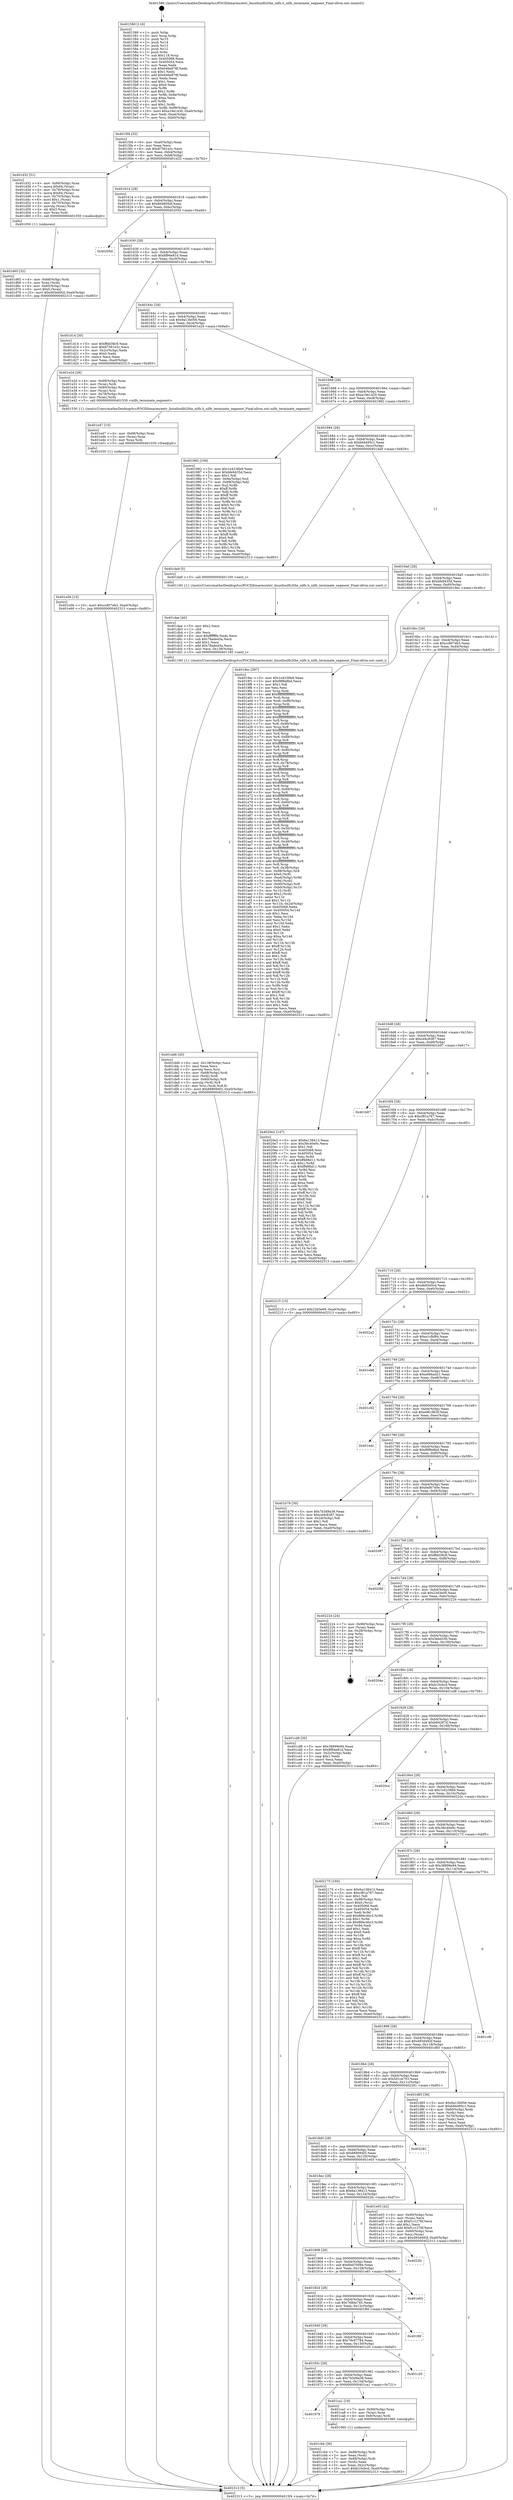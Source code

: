 digraph "0x401580" {
  label = "0x401580 (/mnt/c/Users/mathe/Desktop/tcc/POCII/binaries/extr_linuxfsnilfs2the_nilfs.h_nilfs_terminate_segment_Final-ollvm.out::main(0))"
  labelloc = "t"
  node[shape=record]

  Entry [label="",width=0.3,height=0.3,shape=circle,fillcolor=black,style=filled]
  "0x4015f4" [label="{
     0x4015f4 [32]\l
     | [instrs]\l
     &nbsp;&nbsp;0x4015f4 \<+6\>: mov -0xa0(%rbp),%eax\l
     &nbsp;&nbsp;0x4015fa \<+2\>: mov %eax,%ecx\l
     &nbsp;&nbsp;0x4015fc \<+6\>: sub $0x87561e2c,%ecx\l
     &nbsp;&nbsp;0x401602 \<+6\>: mov %eax,-0xb4(%rbp)\l
     &nbsp;&nbsp;0x401608 \<+6\>: mov %ecx,-0xb8(%rbp)\l
     &nbsp;&nbsp;0x40160e \<+6\>: je 0000000000401d32 \<main+0x7b2\>\l
  }"]
  "0x401d32" [label="{
     0x401d32 [51]\l
     | [instrs]\l
     &nbsp;&nbsp;0x401d32 \<+4\>: mov -0x80(%rbp),%rax\l
     &nbsp;&nbsp;0x401d36 \<+7\>: movq $0x64,(%rax)\l
     &nbsp;&nbsp;0x401d3d \<+4\>: mov -0x78(%rbp),%rax\l
     &nbsp;&nbsp;0x401d41 \<+7\>: movq $0x64,(%rax)\l
     &nbsp;&nbsp;0x401d48 \<+4\>: mov -0x70(%rbp),%rax\l
     &nbsp;&nbsp;0x401d4c \<+6\>: movl $0x1,(%rax)\l
     &nbsp;&nbsp;0x401d52 \<+4\>: mov -0x70(%rbp),%rax\l
     &nbsp;&nbsp;0x401d56 \<+3\>: movslq (%rax),%rax\l
     &nbsp;&nbsp;0x401d59 \<+4\>: shl $0x3,%rax\l
     &nbsp;&nbsp;0x401d5d \<+3\>: mov %rax,%rdi\l
     &nbsp;&nbsp;0x401d60 \<+5\>: call 0000000000401050 \<malloc@plt\>\l
     | [calls]\l
     &nbsp;&nbsp;0x401050 \{1\} (unknown)\l
  }"]
  "0x401614" [label="{
     0x401614 [28]\l
     | [instrs]\l
     &nbsp;&nbsp;0x401614 \<+5\>: jmp 0000000000401619 \<main+0x99\>\l
     &nbsp;&nbsp;0x401619 \<+6\>: mov -0xb4(%rbp),%eax\l
     &nbsp;&nbsp;0x40161f \<+5\>: sub $0x8d4805ef,%eax\l
     &nbsp;&nbsp;0x401624 \<+6\>: mov %eax,-0xbc(%rbp)\l
     &nbsp;&nbsp;0x40162a \<+6\>: je 000000000040205d \<main+0xadd\>\l
  }"]
  Exit [label="",width=0.3,height=0.3,shape=circle,fillcolor=black,style=filled,peripheries=2]
  "0x40205d" [label="{
     0x40205d\l
  }", style=dashed]
  "0x401630" [label="{
     0x401630 [28]\l
     | [instrs]\l
     &nbsp;&nbsp;0x401630 \<+5\>: jmp 0000000000401635 \<main+0xb5\>\l
     &nbsp;&nbsp;0x401635 \<+6\>: mov -0xb4(%rbp),%eax\l
     &nbsp;&nbsp;0x40163b \<+5\>: sub $0x8f94e81d,%eax\l
     &nbsp;&nbsp;0x401640 \<+6\>: mov %eax,-0xc0(%rbp)\l
     &nbsp;&nbsp;0x401646 \<+6\>: je 0000000000401d14 \<main+0x794\>\l
  }"]
  "0x401e56" [label="{
     0x401e56 [15]\l
     | [instrs]\l
     &nbsp;&nbsp;0x401e56 \<+10\>: movl $0xcc807eb3,-0xa0(%rbp)\l
     &nbsp;&nbsp;0x401e60 \<+5\>: jmp 0000000000402313 \<main+0xd93\>\l
  }"]
  "0x401d14" [label="{
     0x401d14 [30]\l
     | [instrs]\l
     &nbsp;&nbsp;0x401d14 \<+5\>: mov $0xffdd38c9,%eax\l
     &nbsp;&nbsp;0x401d19 \<+5\>: mov $0x87561e2c,%ecx\l
     &nbsp;&nbsp;0x401d1e \<+3\>: mov -0x2c(%rbp),%edx\l
     &nbsp;&nbsp;0x401d21 \<+3\>: cmp $0x0,%edx\l
     &nbsp;&nbsp;0x401d24 \<+3\>: cmove %ecx,%eax\l
     &nbsp;&nbsp;0x401d27 \<+6\>: mov %eax,-0xa0(%rbp)\l
     &nbsp;&nbsp;0x401d2d \<+5\>: jmp 0000000000402313 \<main+0xd93\>\l
  }"]
  "0x40164c" [label="{
     0x40164c [28]\l
     | [instrs]\l
     &nbsp;&nbsp;0x40164c \<+5\>: jmp 0000000000401651 \<main+0xd1\>\l
     &nbsp;&nbsp;0x401651 \<+6\>: mov -0xb4(%rbp),%eax\l
     &nbsp;&nbsp;0x401657 \<+5\>: sub $0x9a13b056,%eax\l
     &nbsp;&nbsp;0x40165c \<+6\>: mov %eax,-0xc4(%rbp)\l
     &nbsp;&nbsp;0x401662 \<+6\>: je 0000000000401e2d \<main+0x8ad\>\l
  }"]
  "0x401e47" [label="{
     0x401e47 [15]\l
     | [instrs]\l
     &nbsp;&nbsp;0x401e47 \<+4\>: mov -0x68(%rbp),%rax\l
     &nbsp;&nbsp;0x401e4b \<+3\>: mov (%rax),%rax\l
     &nbsp;&nbsp;0x401e4e \<+3\>: mov %rax,%rdi\l
     &nbsp;&nbsp;0x401e51 \<+5\>: call 0000000000401030 \<free@plt\>\l
     | [calls]\l
     &nbsp;&nbsp;0x401030 \{1\} (unknown)\l
  }"]
  "0x401e2d" [label="{
     0x401e2d [26]\l
     | [instrs]\l
     &nbsp;&nbsp;0x401e2d \<+4\>: mov -0x68(%rbp),%rax\l
     &nbsp;&nbsp;0x401e31 \<+3\>: mov (%rax),%rdi\l
     &nbsp;&nbsp;0x401e34 \<+4\>: mov -0x80(%rbp),%rax\l
     &nbsp;&nbsp;0x401e38 \<+3\>: mov (%rax),%rsi\l
     &nbsp;&nbsp;0x401e3b \<+4\>: mov -0x78(%rbp),%rax\l
     &nbsp;&nbsp;0x401e3f \<+3\>: mov (%rax),%rdx\l
     &nbsp;&nbsp;0x401e42 \<+5\>: call 0000000000401530 \<nilfs_terminate_segment\>\l
     | [calls]\l
     &nbsp;&nbsp;0x401530 \{1\} (/mnt/c/Users/mathe/Desktop/tcc/POCII/binaries/extr_linuxfsnilfs2the_nilfs.h_nilfs_terminate_segment_Final-ollvm.out::nilfs_terminate_segment)\l
  }"]
  "0x401668" [label="{
     0x401668 [28]\l
     | [instrs]\l
     &nbsp;&nbsp;0x401668 \<+5\>: jmp 000000000040166d \<main+0xed\>\l
     &nbsp;&nbsp;0x40166d \<+6\>: mov -0xb4(%rbp),%eax\l
     &nbsp;&nbsp;0x401673 \<+5\>: sub $0xa19e1430,%eax\l
     &nbsp;&nbsp;0x401678 \<+6\>: mov %eax,-0xc8(%rbp)\l
     &nbsp;&nbsp;0x40167e \<+6\>: je 0000000000401982 \<main+0x402\>\l
  }"]
  "0x401dd6" [label="{
     0x401dd6 [45]\l
     | [instrs]\l
     &nbsp;&nbsp;0x401dd6 \<+6\>: mov -0x138(%rbp),%ecx\l
     &nbsp;&nbsp;0x401ddc \<+3\>: imul %eax,%ecx\l
     &nbsp;&nbsp;0x401ddf \<+3\>: movslq %ecx,%rsi\l
     &nbsp;&nbsp;0x401de2 \<+4\>: mov -0x68(%rbp),%rdi\l
     &nbsp;&nbsp;0x401de6 \<+3\>: mov (%rdi),%rdi\l
     &nbsp;&nbsp;0x401de9 \<+4\>: mov -0x60(%rbp),%r8\l
     &nbsp;&nbsp;0x401ded \<+3\>: movslq (%r8),%r8\l
     &nbsp;&nbsp;0x401df0 \<+4\>: mov %rsi,(%rdi,%r8,8)\l
     &nbsp;&nbsp;0x401df4 \<+10\>: movl $0x668094f3,-0xa0(%rbp)\l
     &nbsp;&nbsp;0x401dfe \<+5\>: jmp 0000000000402313 \<main+0xd93\>\l
  }"]
  "0x401982" [label="{
     0x401982 [106]\l
     | [instrs]\l
     &nbsp;&nbsp;0x401982 \<+5\>: mov $0x1e4236b9,%eax\l
     &nbsp;&nbsp;0x401987 \<+5\>: mov $0xbfe9435d,%ecx\l
     &nbsp;&nbsp;0x40198c \<+2\>: mov $0x1,%dl\l
     &nbsp;&nbsp;0x40198e \<+7\>: mov -0x9a(%rbp),%sil\l
     &nbsp;&nbsp;0x401995 \<+7\>: mov -0x99(%rbp),%dil\l
     &nbsp;&nbsp;0x40199c \<+3\>: mov %sil,%r8b\l
     &nbsp;&nbsp;0x40199f \<+4\>: xor $0xff,%r8b\l
     &nbsp;&nbsp;0x4019a3 \<+3\>: mov %dil,%r9b\l
     &nbsp;&nbsp;0x4019a6 \<+4\>: xor $0xff,%r9b\l
     &nbsp;&nbsp;0x4019aa \<+3\>: xor $0x0,%dl\l
     &nbsp;&nbsp;0x4019ad \<+3\>: mov %r8b,%r10b\l
     &nbsp;&nbsp;0x4019b0 \<+4\>: and $0x0,%r10b\l
     &nbsp;&nbsp;0x4019b4 \<+3\>: and %dl,%sil\l
     &nbsp;&nbsp;0x4019b7 \<+3\>: mov %r9b,%r11b\l
     &nbsp;&nbsp;0x4019ba \<+4\>: and $0x0,%r11b\l
     &nbsp;&nbsp;0x4019be \<+3\>: and %dl,%dil\l
     &nbsp;&nbsp;0x4019c1 \<+3\>: or %sil,%r10b\l
     &nbsp;&nbsp;0x4019c4 \<+3\>: or %dil,%r11b\l
     &nbsp;&nbsp;0x4019c7 \<+3\>: xor %r11b,%r10b\l
     &nbsp;&nbsp;0x4019ca \<+3\>: or %r9b,%r8b\l
     &nbsp;&nbsp;0x4019cd \<+4\>: xor $0xff,%r8b\l
     &nbsp;&nbsp;0x4019d1 \<+3\>: or $0x0,%dl\l
     &nbsp;&nbsp;0x4019d4 \<+3\>: and %dl,%r8b\l
     &nbsp;&nbsp;0x4019d7 \<+3\>: or %r8b,%r10b\l
     &nbsp;&nbsp;0x4019da \<+4\>: test $0x1,%r10b\l
     &nbsp;&nbsp;0x4019de \<+3\>: cmovne %ecx,%eax\l
     &nbsp;&nbsp;0x4019e1 \<+6\>: mov %eax,-0xa0(%rbp)\l
     &nbsp;&nbsp;0x4019e7 \<+5\>: jmp 0000000000402313 \<main+0xd93\>\l
  }"]
  "0x401684" [label="{
     0x401684 [28]\l
     | [instrs]\l
     &nbsp;&nbsp;0x401684 \<+5\>: jmp 0000000000401689 \<main+0x109\>\l
     &nbsp;&nbsp;0x401689 \<+6\>: mov -0xb4(%rbp),%eax\l
     &nbsp;&nbsp;0x40168f \<+5\>: sub $0xb94495c1,%eax\l
     &nbsp;&nbsp;0x401694 \<+6\>: mov %eax,-0xcc(%rbp)\l
     &nbsp;&nbsp;0x40169a \<+6\>: je 0000000000401da9 \<main+0x829\>\l
  }"]
  "0x402313" [label="{
     0x402313 [5]\l
     | [instrs]\l
     &nbsp;&nbsp;0x402313 \<+5\>: jmp 00000000004015f4 \<main+0x74\>\l
  }"]
  "0x401580" [label="{
     0x401580 [116]\l
     | [instrs]\l
     &nbsp;&nbsp;0x401580 \<+1\>: push %rbp\l
     &nbsp;&nbsp;0x401581 \<+3\>: mov %rsp,%rbp\l
     &nbsp;&nbsp;0x401584 \<+2\>: push %r15\l
     &nbsp;&nbsp;0x401586 \<+2\>: push %r14\l
     &nbsp;&nbsp;0x401588 \<+2\>: push %r13\l
     &nbsp;&nbsp;0x40158a \<+2\>: push %r12\l
     &nbsp;&nbsp;0x40158c \<+1\>: push %rbx\l
     &nbsp;&nbsp;0x40158d \<+7\>: sub $0x118,%rsp\l
     &nbsp;&nbsp;0x401594 \<+7\>: mov 0x405068,%eax\l
     &nbsp;&nbsp;0x40159b \<+7\>: mov 0x405054,%ecx\l
     &nbsp;&nbsp;0x4015a2 \<+2\>: mov %eax,%edx\l
     &nbsp;&nbsp;0x4015a4 \<+6\>: sub $0x646e878f,%edx\l
     &nbsp;&nbsp;0x4015aa \<+3\>: sub $0x1,%edx\l
     &nbsp;&nbsp;0x4015ad \<+6\>: add $0x646e878f,%edx\l
     &nbsp;&nbsp;0x4015b3 \<+3\>: imul %edx,%eax\l
     &nbsp;&nbsp;0x4015b6 \<+3\>: and $0x1,%eax\l
     &nbsp;&nbsp;0x4015b9 \<+3\>: cmp $0x0,%eax\l
     &nbsp;&nbsp;0x4015bc \<+4\>: sete %r8b\l
     &nbsp;&nbsp;0x4015c0 \<+4\>: and $0x1,%r8b\l
     &nbsp;&nbsp;0x4015c4 \<+7\>: mov %r8b,-0x9a(%rbp)\l
     &nbsp;&nbsp;0x4015cb \<+3\>: cmp $0xa,%ecx\l
     &nbsp;&nbsp;0x4015ce \<+4\>: setl %r8b\l
     &nbsp;&nbsp;0x4015d2 \<+4\>: and $0x1,%r8b\l
     &nbsp;&nbsp;0x4015d6 \<+7\>: mov %r8b,-0x99(%rbp)\l
     &nbsp;&nbsp;0x4015dd \<+10\>: movl $0xa19e1430,-0xa0(%rbp)\l
     &nbsp;&nbsp;0x4015e7 \<+6\>: mov %edi,-0xa4(%rbp)\l
     &nbsp;&nbsp;0x4015ed \<+7\>: mov %rsi,-0xb0(%rbp)\l
  }"]
  "0x401dae" [label="{
     0x401dae [40]\l
     | [instrs]\l
     &nbsp;&nbsp;0x401dae \<+5\>: mov $0x2,%ecx\l
     &nbsp;&nbsp;0x401db3 \<+1\>: cltd\l
     &nbsp;&nbsp;0x401db4 \<+2\>: idiv %ecx\l
     &nbsp;&nbsp;0x401db6 \<+6\>: imul $0xfffffffe,%edx,%ecx\l
     &nbsp;&nbsp;0x401dbc \<+6\>: sub $0x78ade43a,%ecx\l
     &nbsp;&nbsp;0x401dc2 \<+3\>: add $0x1,%ecx\l
     &nbsp;&nbsp;0x401dc5 \<+6\>: add $0x78ade43a,%ecx\l
     &nbsp;&nbsp;0x401dcb \<+6\>: mov %ecx,-0x138(%rbp)\l
     &nbsp;&nbsp;0x401dd1 \<+5\>: call 0000000000401160 \<next_i\>\l
     | [calls]\l
     &nbsp;&nbsp;0x401160 \{1\} (/mnt/c/Users/mathe/Desktop/tcc/POCII/binaries/extr_linuxfsnilfs2the_nilfs.h_nilfs_terminate_segment_Final-ollvm.out::next_i)\l
  }"]
  "0x401da9" [label="{
     0x401da9 [5]\l
     | [instrs]\l
     &nbsp;&nbsp;0x401da9 \<+5\>: call 0000000000401160 \<next_i\>\l
     | [calls]\l
     &nbsp;&nbsp;0x401160 \{1\} (/mnt/c/Users/mathe/Desktop/tcc/POCII/binaries/extr_linuxfsnilfs2the_nilfs.h_nilfs_terminate_segment_Final-ollvm.out::next_i)\l
  }"]
  "0x4016a0" [label="{
     0x4016a0 [28]\l
     | [instrs]\l
     &nbsp;&nbsp;0x4016a0 \<+5\>: jmp 00000000004016a5 \<main+0x125\>\l
     &nbsp;&nbsp;0x4016a5 \<+6\>: mov -0xb4(%rbp),%eax\l
     &nbsp;&nbsp;0x4016ab \<+5\>: sub $0xbfe9435d,%eax\l
     &nbsp;&nbsp;0x4016b0 \<+6\>: mov %eax,-0xd0(%rbp)\l
     &nbsp;&nbsp;0x4016b6 \<+6\>: je 00000000004019ec \<main+0x46c\>\l
  }"]
  "0x401d65" [label="{
     0x401d65 [32]\l
     | [instrs]\l
     &nbsp;&nbsp;0x401d65 \<+4\>: mov -0x68(%rbp),%rdi\l
     &nbsp;&nbsp;0x401d69 \<+3\>: mov %rax,(%rdi)\l
     &nbsp;&nbsp;0x401d6c \<+4\>: mov -0x60(%rbp),%rax\l
     &nbsp;&nbsp;0x401d70 \<+6\>: movl $0x0,(%rax)\l
     &nbsp;&nbsp;0x401d76 \<+10\>: movl $0x493d492f,-0xa0(%rbp)\l
     &nbsp;&nbsp;0x401d80 \<+5\>: jmp 0000000000402313 \<main+0xd93\>\l
  }"]
  "0x4019ec" [label="{
     0x4019ec [397]\l
     | [instrs]\l
     &nbsp;&nbsp;0x4019ec \<+5\>: mov $0x1e4236b9,%eax\l
     &nbsp;&nbsp;0x4019f1 \<+5\>: mov $0xf9f8e8bd,%ecx\l
     &nbsp;&nbsp;0x4019f6 \<+2\>: mov $0x1,%dl\l
     &nbsp;&nbsp;0x4019f8 \<+2\>: xor %esi,%esi\l
     &nbsp;&nbsp;0x4019fa \<+3\>: mov %rsp,%rdi\l
     &nbsp;&nbsp;0x4019fd \<+4\>: add $0xfffffffffffffff0,%rdi\l
     &nbsp;&nbsp;0x401a01 \<+3\>: mov %rdi,%rsp\l
     &nbsp;&nbsp;0x401a04 \<+7\>: mov %rdi,-0x98(%rbp)\l
     &nbsp;&nbsp;0x401a0b \<+3\>: mov %rsp,%rdi\l
     &nbsp;&nbsp;0x401a0e \<+4\>: add $0xfffffffffffffff0,%rdi\l
     &nbsp;&nbsp;0x401a12 \<+3\>: mov %rdi,%rsp\l
     &nbsp;&nbsp;0x401a15 \<+3\>: mov %rsp,%r8\l
     &nbsp;&nbsp;0x401a18 \<+4\>: add $0xfffffffffffffff0,%r8\l
     &nbsp;&nbsp;0x401a1c \<+3\>: mov %r8,%rsp\l
     &nbsp;&nbsp;0x401a1f \<+7\>: mov %r8,-0x90(%rbp)\l
     &nbsp;&nbsp;0x401a26 \<+3\>: mov %rsp,%r8\l
     &nbsp;&nbsp;0x401a29 \<+4\>: add $0xfffffffffffffff0,%r8\l
     &nbsp;&nbsp;0x401a2d \<+3\>: mov %r8,%rsp\l
     &nbsp;&nbsp;0x401a30 \<+7\>: mov %r8,-0x88(%rbp)\l
     &nbsp;&nbsp;0x401a37 \<+3\>: mov %rsp,%r8\l
     &nbsp;&nbsp;0x401a3a \<+4\>: add $0xfffffffffffffff0,%r8\l
     &nbsp;&nbsp;0x401a3e \<+3\>: mov %r8,%rsp\l
     &nbsp;&nbsp;0x401a41 \<+4\>: mov %r8,-0x80(%rbp)\l
     &nbsp;&nbsp;0x401a45 \<+3\>: mov %rsp,%r8\l
     &nbsp;&nbsp;0x401a48 \<+4\>: add $0xfffffffffffffff0,%r8\l
     &nbsp;&nbsp;0x401a4c \<+3\>: mov %r8,%rsp\l
     &nbsp;&nbsp;0x401a4f \<+4\>: mov %r8,-0x78(%rbp)\l
     &nbsp;&nbsp;0x401a53 \<+3\>: mov %rsp,%r8\l
     &nbsp;&nbsp;0x401a56 \<+4\>: add $0xfffffffffffffff0,%r8\l
     &nbsp;&nbsp;0x401a5a \<+3\>: mov %r8,%rsp\l
     &nbsp;&nbsp;0x401a5d \<+4\>: mov %r8,-0x70(%rbp)\l
     &nbsp;&nbsp;0x401a61 \<+3\>: mov %rsp,%r8\l
     &nbsp;&nbsp;0x401a64 \<+4\>: add $0xfffffffffffffff0,%r8\l
     &nbsp;&nbsp;0x401a68 \<+3\>: mov %r8,%rsp\l
     &nbsp;&nbsp;0x401a6b \<+4\>: mov %r8,-0x68(%rbp)\l
     &nbsp;&nbsp;0x401a6f \<+3\>: mov %rsp,%r8\l
     &nbsp;&nbsp;0x401a72 \<+4\>: add $0xfffffffffffffff0,%r8\l
     &nbsp;&nbsp;0x401a76 \<+3\>: mov %r8,%rsp\l
     &nbsp;&nbsp;0x401a79 \<+4\>: mov %r8,-0x60(%rbp)\l
     &nbsp;&nbsp;0x401a7d \<+3\>: mov %rsp,%r8\l
     &nbsp;&nbsp;0x401a80 \<+4\>: add $0xfffffffffffffff0,%r8\l
     &nbsp;&nbsp;0x401a84 \<+3\>: mov %r8,%rsp\l
     &nbsp;&nbsp;0x401a87 \<+4\>: mov %r8,-0x58(%rbp)\l
     &nbsp;&nbsp;0x401a8b \<+3\>: mov %rsp,%r8\l
     &nbsp;&nbsp;0x401a8e \<+4\>: add $0xfffffffffffffff0,%r8\l
     &nbsp;&nbsp;0x401a92 \<+3\>: mov %r8,%rsp\l
     &nbsp;&nbsp;0x401a95 \<+4\>: mov %r8,-0x50(%rbp)\l
     &nbsp;&nbsp;0x401a99 \<+3\>: mov %rsp,%r8\l
     &nbsp;&nbsp;0x401a9c \<+4\>: add $0xfffffffffffffff0,%r8\l
     &nbsp;&nbsp;0x401aa0 \<+3\>: mov %r8,%rsp\l
     &nbsp;&nbsp;0x401aa3 \<+4\>: mov %r8,-0x48(%rbp)\l
     &nbsp;&nbsp;0x401aa7 \<+3\>: mov %rsp,%r8\l
     &nbsp;&nbsp;0x401aaa \<+4\>: add $0xfffffffffffffff0,%r8\l
     &nbsp;&nbsp;0x401aae \<+3\>: mov %r8,%rsp\l
     &nbsp;&nbsp;0x401ab1 \<+4\>: mov %r8,-0x40(%rbp)\l
     &nbsp;&nbsp;0x401ab5 \<+3\>: mov %rsp,%r8\l
     &nbsp;&nbsp;0x401ab8 \<+4\>: add $0xfffffffffffffff0,%r8\l
     &nbsp;&nbsp;0x401abc \<+3\>: mov %r8,%rsp\l
     &nbsp;&nbsp;0x401abf \<+4\>: mov %r8,-0x38(%rbp)\l
     &nbsp;&nbsp;0x401ac3 \<+7\>: mov -0x98(%rbp),%r8\l
     &nbsp;&nbsp;0x401aca \<+7\>: movl $0x0,(%r8)\l
     &nbsp;&nbsp;0x401ad1 \<+7\>: mov -0xa4(%rbp),%r9d\l
     &nbsp;&nbsp;0x401ad8 \<+3\>: mov %r9d,(%rdi)\l
     &nbsp;&nbsp;0x401adb \<+7\>: mov -0x90(%rbp),%r8\l
     &nbsp;&nbsp;0x401ae2 \<+7\>: mov -0xb0(%rbp),%r10\l
     &nbsp;&nbsp;0x401ae9 \<+3\>: mov %r10,(%r8)\l
     &nbsp;&nbsp;0x401aec \<+3\>: cmpl $0x2,(%rdi)\l
     &nbsp;&nbsp;0x401aef \<+4\>: setne %r11b\l
     &nbsp;&nbsp;0x401af3 \<+4\>: and $0x1,%r11b\l
     &nbsp;&nbsp;0x401af7 \<+4\>: mov %r11b,-0x2d(%rbp)\l
     &nbsp;&nbsp;0x401afb \<+7\>: mov 0x405068,%ebx\l
     &nbsp;&nbsp;0x401b02 \<+8\>: mov 0x405054,%r14d\l
     &nbsp;&nbsp;0x401b0a \<+3\>: sub $0x1,%esi\l
     &nbsp;&nbsp;0x401b0d \<+3\>: mov %ebx,%r15d\l
     &nbsp;&nbsp;0x401b10 \<+3\>: add %esi,%r15d\l
     &nbsp;&nbsp;0x401b13 \<+4\>: imul %r15d,%ebx\l
     &nbsp;&nbsp;0x401b17 \<+3\>: and $0x1,%ebx\l
     &nbsp;&nbsp;0x401b1a \<+3\>: cmp $0x0,%ebx\l
     &nbsp;&nbsp;0x401b1d \<+4\>: sete %r11b\l
     &nbsp;&nbsp;0x401b21 \<+4\>: cmp $0xa,%r14d\l
     &nbsp;&nbsp;0x401b25 \<+4\>: setl %r12b\l
     &nbsp;&nbsp;0x401b29 \<+3\>: mov %r11b,%r13b\l
     &nbsp;&nbsp;0x401b2c \<+4\>: xor $0xff,%r13b\l
     &nbsp;&nbsp;0x401b30 \<+3\>: mov %r12b,%sil\l
     &nbsp;&nbsp;0x401b33 \<+4\>: xor $0xff,%sil\l
     &nbsp;&nbsp;0x401b37 \<+3\>: xor $0x1,%dl\l
     &nbsp;&nbsp;0x401b3a \<+3\>: mov %r13b,%dil\l
     &nbsp;&nbsp;0x401b3d \<+4\>: and $0xff,%dil\l
     &nbsp;&nbsp;0x401b41 \<+3\>: and %dl,%r11b\l
     &nbsp;&nbsp;0x401b44 \<+3\>: mov %sil,%r8b\l
     &nbsp;&nbsp;0x401b47 \<+4\>: and $0xff,%r8b\l
     &nbsp;&nbsp;0x401b4b \<+3\>: and %dl,%r12b\l
     &nbsp;&nbsp;0x401b4e \<+3\>: or %r11b,%dil\l
     &nbsp;&nbsp;0x401b51 \<+3\>: or %r12b,%r8b\l
     &nbsp;&nbsp;0x401b54 \<+3\>: xor %r8b,%dil\l
     &nbsp;&nbsp;0x401b57 \<+3\>: or %sil,%r13b\l
     &nbsp;&nbsp;0x401b5a \<+4\>: xor $0xff,%r13b\l
     &nbsp;&nbsp;0x401b5e \<+3\>: or $0x1,%dl\l
     &nbsp;&nbsp;0x401b61 \<+3\>: and %dl,%r13b\l
     &nbsp;&nbsp;0x401b64 \<+3\>: or %r13b,%dil\l
     &nbsp;&nbsp;0x401b67 \<+4\>: test $0x1,%dil\l
     &nbsp;&nbsp;0x401b6b \<+3\>: cmovne %ecx,%eax\l
     &nbsp;&nbsp;0x401b6e \<+6\>: mov %eax,-0xa0(%rbp)\l
     &nbsp;&nbsp;0x401b74 \<+5\>: jmp 0000000000402313 \<main+0xd93\>\l
  }"]
  "0x4016bc" [label="{
     0x4016bc [28]\l
     | [instrs]\l
     &nbsp;&nbsp;0x4016bc \<+5\>: jmp 00000000004016c1 \<main+0x141\>\l
     &nbsp;&nbsp;0x4016c1 \<+6\>: mov -0xb4(%rbp),%eax\l
     &nbsp;&nbsp;0x4016c7 \<+5\>: sub $0xcc807eb3,%eax\l
     &nbsp;&nbsp;0x4016cc \<+6\>: mov %eax,-0xd4(%rbp)\l
     &nbsp;&nbsp;0x4016d2 \<+6\>: je 00000000004020e2 \<main+0xb62\>\l
  }"]
  "0x401cb4" [label="{
     0x401cb4 [36]\l
     | [instrs]\l
     &nbsp;&nbsp;0x401cb4 \<+7\>: mov -0x88(%rbp),%rdi\l
     &nbsp;&nbsp;0x401cbb \<+2\>: mov %eax,(%rdi)\l
     &nbsp;&nbsp;0x401cbd \<+7\>: mov -0x88(%rbp),%rdi\l
     &nbsp;&nbsp;0x401cc4 \<+2\>: mov (%rdi),%eax\l
     &nbsp;&nbsp;0x401cc6 \<+3\>: mov %eax,-0x2c(%rbp)\l
     &nbsp;&nbsp;0x401cc9 \<+10\>: movl $0xb10cbcd,-0xa0(%rbp)\l
     &nbsp;&nbsp;0x401cd3 \<+5\>: jmp 0000000000402313 \<main+0xd93\>\l
  }"]
  "0x401978" [label="{
     0x401978\l
  }", style=dashed]
  "0x4020e2" [label="{
     0x4020e2 [147]\l
     | [instrs]\l
     &nbsp;&nbsp;0x4020e2 \<+5\>: mov $0x6a138413,%eax\l
     &nbsp;&nbsp;0x4020e7 \<+5\>: mov $0x36c40e9c,%ecx\l
     &nbsp;&nbsp;0x4020ec \<+2\>: mov $0x1,%dl\l
     &nbsp;&nbsp;0x4020ee \<+7\>: mov 0x405068,%esi\l
     &nbsp;&nbsp;0x4020f5 \<+7\>: mov 0x405054,%edi\l
     &nbsp;&nbsp;0x4020fc \<+3\>: mov %esi,%r8d\l
     &nbsp;&nbsp;0x4020ff \<+7\>: add $0xff488d11,%r8d\l
     &nbsp;&nbsp;0x402106 \<+4\>: sub $0x1,%r8d\l
     &nbsp;&nbsp;0x40210a \<+7\>: sub $0xff488d11,%r8d\l
     &nbsp;&nbsp;0x402111 \<+4\>: imul %r8d,%esi\l
     &nbsp;&nbsp;0x402115 \<+3\>: and $0x1,%esi\l
     &nbsp;&nbsp;0x402118 \<+3\>: cmp $0x0,%esi\l
     &nbsp;&nbsp;0x40211b \<+4\>: sete %r9b\l
     &nbsp;&nbsp;0x40211f \<+3\>: cmp $0xa,%edi\l
     &nbsp;&nbsp;0x402122 \<+4\>: setl %r10b\l
     &nbsp;&nbsp;0x402126 \<+3\>: mov %r9b,%r11b\l
     &nbsp;&nbsp;0x402129 \<+4\>: xor $0xff,%r11b\l
     &nbsp;&nbsp;0x40212d \<+3\>: mov %r10b,%bl\l
     &nbsp;&nbsp;0x402130 \<+3\>: xor $0xff,%bl\l
     &nbsp;&nbsp;0x402133 \<+3\>: xor $0x1,%dl\l
     &nbsp;&nbsp;0x402136 \<+3\>: mov %r11b,%r14b\l
     &nbsp;&nbsp;0x402139 \<+4\>: and $0xff,%r14b\l
     &nbsp;&nbsp;0x40213d \<+3\>: and %dl,%r9b\l
     &nbsp;&nbsp;0x402140 \<+3\>: mov %bl,%r15b\l
     &nbsp;&nbsp;0x402143 \<+4\>: and $0xff,%r15b\l
     &nbsp;&nbsp;0x402147 \<+3\>: and %dl,%r10b\l
     &nbsp;&nbsp;0x40214a \<+3\>: or %r9b,%r14b\l
     &nbsp;&nbsp;0x40214d \<+3\>: or %r10b,%r15b\l
     &nbsp;&nbsp;0x402150 \<+3\>: xor %r15b,%r14b\l
     &nbsp;&nbsp;0x402153 \<+3\>: or %bl,%r11b\l
     &nbsp;&nbsp;0x402156 \<+4\>: xor $0xff,%r11b\l
     &nbsp;&nbsp;0x40215a \<+3\>: or $0x1,%dl\l
     &nbsp;&nbsp;0x40215d \<+3\>: and %dl,%r11b\l
     &nbsp;&nbsp;0x402160 \<+3\>: or %r11b,%r14b\l
     &nbsp;&nbsp;0x402163 \<+4\>: test $0x1,%r14b\l
     &nbsp;&nbsp;0x402167 \<+3\>: cmovne %ecx,%eax\l
     &nbsp;&nbsp;0x40216a \<+6\>: mov %eax,-0xa0(%rbp)\l
     &nbsp;&nbsp;0x402170 \<+5\>: jmp 0000000000402313 \<main+0xd93\>\l
  }"]
  "0x4016d8" [label="{
     0x4016d8 [28]\l
     | [instrs]\l
     &nbsp;&nbsp;0x4016d8 \<+5\>: jmp 00000000004016dd \<main+0x15d\>\l
     &nbsp;&nbsp;0x4016dd \<+6\>: mov -0xb4(%rbp),%eax\l
     &nbsp;&nbsp;0x4016e3 \<+5\>: sub $0xcd4c8387,%eax\l
     &nbsp;&nbsp;0x4016e8 \<+6\>: mov %eax,-0xd8(%rbp)\l
     &nbsp;&nbsp;0x4016ee \<+6\>: je 0000000000401b97 \<main+0x617\>\l
  }"]
  "0x401ca1" [label="{
     0x401ca1 [19]\l
     | [instrs]\l
     &nbsp;&nbsp;0x401ca1 \<+7\>: mov -0x90(%rbp),%rax\l
     &nbsp;&nbsp;0x401ca8 \<+3\>: mov (%rax),%rax\l
     &nbsp;&nbsp;0x401cab \<+4\>: mov 0x8(%rax),%rdi\l
     &nbsp;&nbsp;0x401caf \<+5\>: call 0000000000401060 \<atoi@plt\>\l
     | [calls]\l
     &nbsp;&nbsp;0x401060 \{1\} (unknown)\l
  }"]
  "0x401b97" [label="{
     0x401b97\l
  }", style=dashed]
  "0x4016f4" [label="{
     0x4016f4 [28]\l
     | [instrs]\l
     &nbsp;&nbsp;0x4016f4 \<+5\>: jmp 00000000004016f9 \<main+0x179\>\l
     &nbsp;&nbsp;0x4016f9 \<+6\>: mov -0xb4(%rbp),%eax\l
     &nbsp;&nbsp;0x4016ff \<+5\>: sub $0xcf81a767,%eax\l
     &nbsp;&nbsp;0x401704 \<+6\>: mov %eax,-0xdc(%rbp)\l
     &nbsp;&nbsp;0x40170a \<+6\>: je 0000000000402215 \<main+0xc95\>\l
  }"]
  "0x40195c" [label="{
     0x40195c [28]\l
     | [instrs]\l
     &nbsp;&nbsp;0x40195c \<+5\>: jmp 0000000000401961 \<main+0x3e1\>\l
     &nbsp;&nbsp;0x401961 \<+6\>: mov -0xb4(%rbp),%eax\l
     &nbsp;&nbsp;0x401967 \<+5\>: sub $0x7b3d9a38,%eax\l
     &nbsp;&nbsp;0x40196c \<+6\>: mov %eax,-0x134(%rbp)\l
     &nbsp;&nbsp;0x401972 \<+6\>: je 0000000000401ca1 \<main+0x721\>\l
  }"]
  "0x402215" [label="{
     0x402215 [15]\l
     | [instrs]\l
     &nbsp;&nbsp;0x402215 \<+10\>: movl $0x23d3e09,-0xa0(%rbp)\l
     &nbsp;&nbsp;0x40221f \<+5\>: jmp 0000000000402313 \<main+0xd93\>\l
  }"]
  "0x401710" [label="{
     0x401710 [28]\l
     | [instrs]\l
     &nbsp;&nbsp;0x401710 \<+5\>: jmp 0000000000401715 \<main+0x195\>\l
     &nbsp;&nbsp;0x401715 \<+6\>: mov -0xb4(%rbp),%eax\l
     &nbsp;&nbsp;0x40171b \<+5\>: sub $0xdb93d5cd,%eax\l
     &nbsp;&nbsp;0x401720 \<+6\>: mov %eax,-0xe0(%rbp)\l
     &nbsp;&nbsp;0x401726 \<+6\>: je 00000000004022a2 \<main+0xd22\>\l
  }"]
  "0x401c20" [label="{
     0x401c20\l
  }", style=dashed]
  "0x4022a2" [label="{
     0x4022a2\l
  }", style=dashed]
  "0x40172c" [label="{
     0x40172c [28]\l
     | [instrs]\l
     &nbsp;&nbsp;0x40172c \<+5\>: jmp 0000000000401731 \<main+0x1b1\>\l
     &nbsp;&nbsp;0x401731 \<+6\>: mov -0xb4(%rbp),%eax\l
     &nbsp;&nbsp;0x401737 \<+5\>: sub $0xe1cfbf84,%eax\l
     &nbsp;&nbsp;0x40173c \<+6\>: mov %eax,-0xe4(%rbp)\l
     &nbsp;&nbsp;0x401742 \<+6\>: je 0000000000401eb8 \<main+0x938\>\l
  }"]
  "0x401940" [label="{
     0x401940 [28]\l
     | [instrs]\l
     &nbsp;&nbsp;0x401940 \<+5\>: jmp 0000000000401945 \<main+0x3c5\>\l
     &nbsp;&nbsp;0x401945 \<+6\>: mov -0xb4(%rbp),%eax\l
     &nbsp;&nbsp;0x40194b \<+5\>: sub $0x79c97784,%eax\l
     &nbsp;&nbsp;0x401950 \<+6\>: mov %eax,-0x130(%rbp)\l
     &nbsp;&nbsp;0x401956 \<+6\>: je 0000000000401c20 \<main+0x6a0\>\l
  }"]
  "0x401eb8" [label="{
     0x401eb8\l
  }", style=dashed]
  "0x401748" [label="{
     0x401748 [28]\l
     | [instrs]\l
     &nbsp;&nbsp;0x401748 \<+5\>: jmp 000000000040174d \<main+0x1cd\>\l
     &nbsp;&nbsp;0x40174d \<+6\>: mov -0xb4(%rbp),%eax\l
     &nbsp;&nbsp;0x401753 \<+5\>: sub $0xe66ba421,%eax\l
     &nbsp;&nbsp;0x401758 \<+6\>: mov %eax,-0xe8(%rbp)\l
     &nbsp;&nbsp;0x40175e \<+6\>: je 0000000000401c92 \<main+0x712\>\l
  }"]
  "0x401f6f" [label="{
     0x401f6f\l
  }", style=dashed]
  "0x401c92" [label="{
     0x401c92\l
  }", style=dashed]
  "0x401764" [label="{
     0x401764 [28]\l
     | [instrs]\l
     &nbsp;&nbsp;0x401764 \<+5\>: jmp 0000000000401769 \<main+0x1e9\>\l
     &nbsp;&nbsp;0x401769 \<+6\>: mov -0xb4(%rbp),%eax\l
     &nbsp;&nbsp;0x40176f \<+5\>: sub $0xe8618b3f,%eax\l
     &nbsp;&nbsp;0x401774 \<+6\>: mov %eax,-0xec(%rbp)\l
     &nbsp;&nbsp;0x40177a \<+6\>: je 0000000000401edc \<main+0x95c\>\l
  }"]
  "0x401924" [label="{
     0x401924 [28]\l
     | [instrs]\l
     &nbsp;&nbsp;0x401924 \<+5\>: jmp 0000000000401929 \<main+0x3a9\>\l
     &nbsp;&nbsp;0x401929 \<+6\>: mov -0xb4(%rbp),%eax\l
     &nbsp;&nbsp;0x40192f \<+5\>: sub $0x768de745,%eax\l
     &nbsp;&nbsp;0x401934 \<+6\>: mov %eax,-0x12c(%rbp)\l
     &nbsp;&nbsp;0x40193a \<+6\>: je 0000000000401f6f \<main+0x9ef\>\l
  }"]
  "0x401edc" [label="{
     0x401edc\l
  }", style=dashed]
  "0x401780" [label="{
     0x401780 [28]\l
     | [instrs]\l
     &nbsp;&nbsp;0x401780 \<+5\>: jmp 0000000000401785 \<main+0x205\>\l
     &nbsp;&nbsp;0x401785 \<+6\>: mov -0xb4(%rbp),%eax\l
     &nbsp;&nbsp;0x40178b \<+5\>: sub $0xf9f8e8bd,%eax\l
     &nbsp;&nbsp;0x401790 \<+6\>: mov %eax,-0xf0(%rbp)\l
     &nbsp;&nbsp;0x401796 \<+6\>: je 0000000000401b79 \<main+0x5f9\>\l
  }"]
  "0x401e65" [label="{
     0x401e65\l
  }", style=dashed]
  "0x401b79" [label="{
     0x401b79 [30]\l
     | [instrs]\l
     &nbsp;&nbsp;0x401b79 \<+5\>: mov $0x7b3d9a38,%eax\l
     &nbsp;&nbsp;0x401b7e \<+5\>: mov $0xcd4c8387,%ecx\l
     &nbsp;&nbsp;0x401b83 \<+3\>: mov -0x2d(%rbp),%dl\l
     &nbsp;&nbsp;0x401b86 \<+3\>: test $0x1,%dl\l
     &nbsp;&nbsp;0x401b89 \<+3\>: cmovne %ecx,%eax\l
     &nbsp;&nbsp;0x401b8c \<+6\>: mov %eax,-0xa0(%rbp)\l
     &nbsp;&nbsp;0x401b92 \<+5\>: jmp 0000000000402313 \<main+0xd93\>\l
  }"]
  "0x40179c" [label="{
     0x40179c [28]\l
     | [instrs]\l
     &nbsp;&nbsp;0x40179c \<+5\>: jmp 00000000004017a1 \<main+0x221\>\l
     &nbsp;&nbsp;0x4017a1 \<+6\>: mov -0xb4(%rbp),%eax\l
     &nbsp;&nbsp;0x4017a7 \<+5\>: sub $0xfed6740e,%eax\l
     &nbsp;&nbsp;0x4017ac \<+6\>: mov %eax,-0xf4(%rbp)\l
     &nbsp;&nbsp;0x4017b2 \<+6\>: je 0000000000402087 \<main+0xb07\>\l
  }"]
  "0x401908" [label="{
     0x401908 [28]\l
     | [instrs]\l
     &nbsp;&nbsp;0x401908 \<+5\>: jmp 000000000040190d \<main+0x38d\>\l
     &nbsp;&nbsp;0x40190d \<+6\>: mov -0xb4(%rbp),%eax\l
     &nbsp;&nbsp;0x401913 \<+5\>: sub $0x6bd7008e,%eax\l
     &nbsp;&nbsp;0x401918 \<+6\>: mov %eax,-0x128(%rbp)\l
     &nbsp;&nbsp;0x40191e \<+6\>: je 0000000000401e65 \<main+0x8e5\>\l
  }"]
  "0x402087" [label="{
     0x402087\l
  }", style=dashed]
  "0x4017b8" [label="{
     0x4017b8 [28]\l
     | [instrs]\l
     &nbsp;&nbsp;0x4017b8 \<+5\>: jmp 00000000004017bd \<main+0x23d\>\l
     &nbsp;&nbsp;0x4017bd \<+6\>: mov -0xb4(%rbp),%eax\l
     &nbsp;&nbsp;0x4017c3 \<+5\>: sub $0xffdd38c9,%eax\l
     &nbsp;&nbsp;0x4017c8 \<+6\>: mov %eax,-0xf8(%rbp)\l
     &nbsp;&nbsp;0x4017ce \<+6\>: je 00000000004020bf \<main+0xb3f\>\l
  }"]
  "0x4022fc" [label="{
     0x4022fc\l
  }", style=dashed]
  "0x4020bf" [label="{
     0x4020bf\l
  }", style=dashed]
  "0x4017d4" [label="{
     0x4017d4 [28]\l
     | [instrs]\l
     &nbsp;&nbsp;0x4017d4 \<+5\>: jmp 00000000004017d9 \<main+0x259\>\l
     &nbsp;&nbsp;0x4017d9 \<+6\>: mov -0xb4(%rbp),%eax\l
     &nbsp;&nbsp;0x4017df \<+5\>: sub $0x23d3e09,%eax\l
     &nbsp;&nbsp;0x4017e4 \<+6\>: mov %eax,-0xfc(%rbp)\l
     &nbsp;&nbsp;0x4017ea \<+6\>: je 0000000000402224 \<main+0xca4\>\l
  }"]
  "0x4018ec" [label="{
     0x4018ec [28]\l
     | [instrs]\l
     &nbsp;&nbsp;0x4018ec \<+5\>: jmp 00000000004018f1 \<main+0x371\>\l
     &nbsp;&nbsp;0x4018f1 \<+6\>: mov -0xb4(%rbp),%eax\l
     &nbsp;&nbsp;0x4018f7 \<+5\>: sub $0x6a138413,%eax\l
     &nbsp;&nbsp;0x4018fc \<+6\>: mov %eax,-0x124(%rbp)\l
     &nbsp;&nbsp;0x401902 \<+6\>: je 00000000004022fc \<main+0xd7c\>\l
  }"]
  "0x402224" [label="{
     0x402224 [24]\l
     | [instrs]\l
     &nbsp;&nbsp;0x402224 \<+7\>: mov -0x98(%rbp),%rax\l
     &nbsp;&nbsp;0x40222b \<+2\>: mov (%rax),%eax\l
     &nbsp;&nbsp;0x40222d \<+4\>: lea -0x28(%rbp),%rsp\l
     &nbsp;&nbsp;0x402231 \<+1\>: pop %rbx\l
     &nbsp;&nbsp;0x402232 \<+2\>: pop %r12\l
     &nbsp;&nbsp;0x402234 \<+2\>: pop %r13\l
     &nbsp;&nbsp;0x402236 \<+2\>: pop %r14\l
     &nbsp;&nbsp;0x402238 \<+2\>: pop %r15\l
     &nbsp;&nbsp;0x40223a \<+1\>: pop %rbp\l
     &nbsp;&nbsp;0x40223b \<+1\>: ret\l
  }"]
  "0x4017f0" [label="{
     0x4017f0 [28]\l
     | [instrs]\l
     &nbsp;&nbsp;0x4017f0 \<+5\>: jmp 00000000004017f5 \<main+0x275\>\l
     &nbsp;&nbsp;0x4017f5 \<+6\>: mov -0xb4(%rbp),%eax\l
     &nbsp;&nbsp;0x4017fb \<+5\>: sub $0x3ebd330,%eax\l
     &nbsp;&nbsp;0x401800 \<+6\>: mov %eax,-0x100(%rbp)\l
     &nbsp;&nbsp;0x401806 \<+6\>: je 000000000040204e \<main+0xace\>\l
  }"]
  "0x401e03" [label="{
     0x401e03 [42]\l
     | [instrs]\l
     &nbsp;&nbsp;0x401e03 \<+4\>: mov -0x60(%rbp),%rax\l
     &nbsp;&nbsp;0x401e07 \<+2\>: mov (%rax),%ecx\l
     &nbsp;&nbsp;0x401e09 \<+6\>: sub $0xf1c1276f,%ecx\l
     &nbsp;&nbsp;0x401e0f \<+3\>: add $0x1,%ecx\l
     &nbsp;&nbsp;0x401e12 \<+6\>: add $0xf1c1276f,%ecx\l
     &nbsp;&nbsp;0x401e18 \<+4\>: mov -0x60(%rbp),%rax\l
     &nbsp;&nbsp;0x401e1c \<+2\>: mov %ecx,(%rax)\l
     &nbsp;&nbsp;0x401e1e \<+10\>: movl $0x493d492f,-0xa0(%rbp)\l
     &nbsp;&nbsp;0x401e28 \<+5\>: jmp 0000000000402313 \<main+0xd93\>\l
  }"]
  "0x40204e" [label="{
     0x40204e\l
  }", style=dashed]
  "0x40180c" [label="{
     0x40180c [28]\l
     | [instrs]\l
     &nbsp;&nbsp;0x40180c \<+5\>: jmp 0000000000401811 \<main+0x291\>\l
     &nbsp;&nbsp;0x401811 \<+6\>: mov -0xb4(%rbp),%eax\l
     &nbsp;&nbsp;0x401817 \<+5\>: sub $0xb10cbcd,%eax\l
     &nbsp;&nbsp;0x40181c \<+6\>: mov %eax,-0x104(%rbp)\l
     &nbsp;&nbsp;0x401822 \<+6\>: je 0000000000401cd8 \<main+0x758\>\l
  }"]
  "0x4018d0" [label="{
     0x4018d0 [28]\l
     | [instrs]\l
     &nbsp;&nbsp;0x4018d0 \<+5\>: jmp 00000000004018d5 \<main+0x355\>\l
     &nbsp;&nbsp;0x4018d5 \<+6\>: mov -0xb4(%rbp),%eax\l
     &nbsp;&nbsp;0x4018db \<+5\>: sub $0x668094f3,%eax\l
     &nbsp;&nbsp;0x4018e0 \<+6\>: mov %eax,-0x120(%rbp)\l
     &nbsp;&nbsp;0x4018e6 \<+6\>: je 0000000000401e03 \<main+0x883\>\l
  }"]
  "0x401cd8" [label="{
     0x401cd8 [30]\l
     | [instrs]\l
     &nbsp;&nbsp;0x401cd8 \<+5\>: mov $0x38899e94,%eax\l
     &nbsp;&nbsp;0x401cdd \<+5\>: mov $0x8f94e81d,%ecx\l
     &nbsp;&nbsp;0x401ce2 \<+3\>: mov -0x2c(%rbp),%edx\l
     &nbsp;&nbsp;0x401ce5 \<+3\>: cmp $0x1,%edx\l
     &nbsp;&nbsp;0x401ce8 \<+3\>: cmovl %ecx,%eax\l
     &nbsp;&nbsp;0x401ceb \<+6\>: mov %eax,-0xa0(%rbp)\l
     &nbsp;&nbsp;0x401cf1 \<+5\>: jmp 0000000000402313 \<main+0xd93\>\l
  }"]
  "0x401828" [label="{
     0x401828 [28]\l
     | [instrs]\l
     &nbsp;&nbsp;0x401828 \<+5\>: jmp 000000000040182d \<main+0x2ad\>\l
     &nbsp;&nbsp;0x40182d \<+6\>: mov -0xb4(%rbp),%eax\l
     &nbsp;&nbsp;0x401833 \<+5\>: sub $0xb84287d,%eax\l
     &nbsp;&nbsp;0x401838 \<+6\>: mov %eax,-0x108(%rbp)\l
     &nbsp;&nbsp;0x40183e \<+6\>: je 00000000004020ce \<main+0xb4e\>\l
  }"]
  "0x402281" [label="{
     0x402281\l
  }", style=dashed]
  "0x4020ce" [label="{
     0x4020ce\l
  }", style=dashed]
  "0x401844" [label="{
     0x401844 [28]\l
     | [instrs]\l
     &nbsp;&nbsp;0x401844 \<+5\>: jmp 0000000000401849 \<main+0x2c9\>\l
     &nbsp;&nbsp;0x401849 \<+6\>: mov -0xb4(%rbp),%eax\l
     &nbsp;&nbsp;0x40184f \<+5\>: sub $0x1e4236b9,%eax\l
     &nbsp;&nbsp;0x401854 \<+6\>: mov %eax,-0x10c(%rbp)\l
     &nbsp;&nbsp;0x40185a \<+6\>: je 000000000040223c \<main+0xcbc\>\l
  }"]
  "0x4018b4" [label="{
     0x4018b4 [28]\l
     | [instrs]\l
     &nbsp;&nbsp;0x4018b4 \<+5\>: jmp 00000000004018b9 \<main+0x339\>\l
     &nbsp;&nbsp;0x4018b9 \<+6\>: mov -0xb4(%rbp),%eax\l
     &nbsp;&nbsp;0x4018bf \<+5\>: sub $0x501ce753,%eax\l
     &nbsp;&nbsp;0x4018c4 \<+6\>: mov %eax,-0x11c(%rbp)\l
     &nbsp;&nbsp;0x4018ca \<+6\>: je 0000000000402281 \<main+0xd01\>\l
  }"]
  "0x40223c" [label="{
     0x40223c\l
  }", style=dashed]
  "0x401860" [label="{
     0x401860 [28]\l
     | [instrs]\l
     &nbsp;&nbsp;0x401860 \<+5\>: jmp 0000000000401865 \<main+0x2e5\>\l
     &nbsp;&nbsp;0x401865 \<+6\>: mov -0xb4(%rbp),%eax\l
     &nbsp;&nbsp;0x40186b \<+5\>: sub $0x36c40e9c,%eax\l
     &nbsp;&nbsp;0x401870 \<+6\>: mov %eax,-0x110(%rbp)\l
     &nbsp;&nbsp;0x401876 \<+6\>: je 0000000000402175 \<main+0xbf5\>\l
  }"]
  "0x401d85" [label="{
     0x401d85 [36]\l
     | [instrs]\l
     &nbsp;&nbsp;0x401d85 \<+5\>: mov $0x9a13b056,%eax\l
     &nbsp;&nbsp;0x401d8a \<+5\>: mov $0xb94495c1,%ecx\l
     &nbsp;&nbsp;0x401d8f \<+4\>: mov -0x60(%rbp),%rdx\l
     &nbsp;&nbsp;0x401d93 \<+2\>: mov (%rdx),%esi\l
     &nbsp;&nbsp;0x401d95 \<+4\>: mov -0x70(%rbp),%rdx\l
     &nbsp;&nbsp;0x401d99 \<+2\>: cmp (%rdx),%esi\l
     &nbsp;&nbsp;0x401d9b \<+3\>: cmovl %ecx,%eax\l
     &nbsp;&nbsp;0x401d9e \<+6\>: mov %eax,-0xa0(%rbp)\l
     &nbsp;&nbsp;0x401da4 \<+5\>: jmp 0000000000402313 \<main+0xd93\>\l
  }"]
  "0x402175" [label="{
     0x402175 [160]\l
     | [instrs]\l
     &nbsp;&nbsp;0x402175 \<+5\>: mov $0x6a138413,%eax\l
     &nbsp;&nbsp;0x40217a \<+5\>: mov $0xcf81a767,%ecx\l
     &nbsp;&nbsp;0x40217f \<+2\>: mov $0x1,%dl\l
     &nbsp;&nbsp;0x402181 \<+7\>: mov -0x98(%rbp),%rsi\l
     &nbsp;&nbsp;0x402188 \<+6\>: movl $0x0,(%rsi)\l
     &nbsp;&nbsp;0x40218e \<+7\>: mov 0x405068,%edi\l
     &nbsp;&nbsp;0x402195 \<+8\>: mov 0x405054,%r8d\l
     &nbsp;&nbsp;0x40219d \<+3\>: mov %edi,%r9d\l
     &nbsp;&nbsp;0x4021a0 \<+7\>: add $0x866c4bc3,%r9d\l
     &nbsp;&nbsp;0x4021a7 \<+4\>: sub $0x1,%r9d\l
     &nbsp;&nbsp;0x4021ab \<+7\>: sub $0x866c4bc3,%r9d\l
     &nbsp;&nbsp;0x4021b2 \<+4\>: imul %r9d,%edi\l
     &nbsp;&nbsp;0x4021b6 \<+3\>: and $0x1,%edi\l
     &nbsp;&nbsp;0x4021b9 \<+3\>: cmp $0x0,%edi\l
     &nbsp;&nbsp;0x4021bc \<+4\>: sete %r10b\l
     &nbsp;&nbsp;0x4021c0 \<+4\>: cmp $0xa,%r8d\l
     &nbsp;&nbsp;0x4021c4 \<+4\>: setl %r11b\l
     &nbsp;&nbsp;0x4021c8 \<+3\>: mov %r10b,%bl\l
     &nbsp;&nbsp;0x4021cb \<+3\>: xor $0xff,%bl\l
     &nbsp;&nbsp;0x4021ce \<+3\>: mov %r11b,%r14b\l
     &nbsp;&nbsp;0x4021d1 \<+4\>: xor $0xff,%r14b\l
     &nbsp;&nbsp;0x4021d5 \<+3\>: xor $0x1,%dl\l
     &nbsp;&nbsp;0x4021d8 \<+3\>: mov %bl,%r15b\l
     &nbsp;&nbsp;0x4021db \<+4\>: and $0xff,%r15b\l
     &nbsp;&nbsp;0x4021df \<+3\>: and %dl,%r10b\l
     &nbsp;&nbsp;0x4021e2 \<+3\>: mov %r14b,%r12b\l
     &nbsp;&nbsp;0x4021e5 \<+4\>: and $0xff,%r12b\l
     &nbsp;&nbsp;0x4021e9 \<+3\>: and %dl,%r11b\l
     &nbsp;&nbsp;0x4021ec \<+3\>: or %r10b,%r15b\l
     &nbsp;&nbsp;0x4021ef \<+3\>: or %r11b,%r12b\l
     &nbsp;&nbsp;0x4021f2 \<+3\>: xor %r12b,%r15b\l
     &nbsp;&nbsp;0x4021f5 \<+3\>: or %r14b,%bl\l
     &nbsp;&nbsp;0x4021f8 \<+3\>: xor $0xff,%bl\l
     &nbsp;&nbsp;0x4021fb \<+3\>: or $0x1,%dl\l
     &nbsp;&nbsp;0x4021fe \<+2\>: and %dl,%bl\l
     &nbsp;&nbsp;0x402200 \<+3\>: or %bl,%r15b\l
     &nbsp;&nbsp;0x402203 \<+4\>: test $0x1,%r15b\l
     &nbsp;&nbsp;0x402207 \<+3\>: cmovne %ecx,%eax\l
     &nbsp;&nbsp;0x40220a \<+6\>: mov %eax,-0xa0(%rbp)\l
     &nbsp;&nbsp;0x402210 \<+5\>: jmp 0000000000402313 \<main+0xd93\>\l
  }"]
  "0x40187c" [label="{
     0x40187c [28]\l
     | [instrs]\l
     &nbsp;&nbsp;0x40187c \<+5\>: jmp 0000000000401881 \<main+0x301\>\l
     &nbsp;&nbsp;0x401881 \<+6\>: mov -0xb4(%rbp),%eax\l
     &nbsp;&nbsp;0x401887 \<+5\>: sub $0x38899e94,%eax\l
     &nbsp;&nbsp;0x40188c \<+6\>: mov %eax,-0x114(%rbp)\l
     &nbsp;&nbsp;0x401892 \<+6\>: je 0000000000401cf6 \<main+0x776\>\l
  }"]
  "0x401898" [label="{
     0x401898 [28]\l
     | [instrs]\l
     &nbsp;&nbsp;0x401898 \<+5\>: jmp 000000000040189d \<main+0x31d\>\l
     &nbsp;&nbsp;0x40189d \<+6\>: mov -0xb4(%rbp),%eax\l
     &nbsp;&nbsp;0x4018a3 \<+5\>: sub $0x493d492f,%eax\l
     &nbsp;&nbsp;0x4018a8 \<+6\>: mov %eax,-0x118(%rbp)\l
     &nbsp;&nbsp;0x4018ae \<+6\>: je 0000000000401d85 \<main+0x805\>\l
  }"]
  "0x401cf6" [label="{
     0x401cf6\l
  }", style=dashed]
  Entry -> "0x401580" [label=" 1"]
  "0x4015f4" -> "0x401d32" [label=" 1"]
  "0x4015f4" -> "0x401614" [label=" 15"]
  "0x402224" -> Exit [label=" 1"]
  "0x401614" -> "0x40205d" [label=" 0"]
  "0x401614" -> "0x401630" [label=" 15"]
  "0x402215" -> "0x402313" [label=" 1"]
  "0x401630" -> "0x401d14" [label=" 1"]
  "0x401630" -> "0x40164c" [label=" 14"]
  "0x402175" -> "0x402313" [label=" 1"]
  "0x40164c" -> "0x401e2d" [label=" 1"]
  "0x40164c" -> "0x401668" [label=" 13"]
  "0x4020e2" -> "0x402313" [label=" 1"]
  "0x401668" -> "0x401982" [label=" 1"]
  "0x401668" -> "0x401684" [label=" 12"]
  "0x401982" -> "0x402313" [label=" 1"]
  "0x401580" -> "0x4015f4" [label=" 1"]
  "0x402313" -> "0x4015f4" [label=" 15"]
  "0x401e56" -> "0x402313" [label=" 1"]
  "0x401684" -> "0x401da9" [label=" 1"]
  "0x401684" -> "0x4016a0" [label=" 11"]
  "0x401e47" -> "0x401e56" [label=" 1"]
  "0x4016a0" -> "0x4019ec" [label=" 1"]
  "0x4016a0" -> "0x4016bc" [label=" 10"]
  "0x401e2d" -> "0x401e47" [label=" 1"]
  "0x4019ec" -> "0x402313" [label=" 1"]
  "0x401e03" -> "0x402313" [label=" 1"]
  "0x4016bc" -> "0x4020e2" [label=" 1"]
  "0x4016bc" -> "0x4016d8" [label=" 9"]
  "0x401dd6" -> "0x402313" [label=" 1"]
  "0x4016d8" -> "0x401b97" [label=" 0"]
  "0x4016d8" -> "0x4016f4" [label=" 9"]
  "0x401dae" -> "0x401dd6" [label=" 1"]
  "0x4016f4" -> "0x402215" [label=" 1"]
  "0x4016f4" -> "0x401710" [label=" 8"]
  "0x401d85" -> "0x402313" [label=" 2"]
  "0x401710" -> "0x4022a2" [label=" 0"]
  "0x401710" -> "0x40172c" [label=" 8"]
  "0x401d65" -> "0x402313" [label=" 1"]
  "0x40172c" -> "0x401eb8" [label=" 0"]
  "0x40172c" -> "0x401748" [label=" 8"]
  "0x401d14" -> "0x402313" [label=" 1"]
  "0x401748" -> "0x401c92" [label=" 0"]
  "0x401748" -> "0x401764" [label=" 8"]
  "0x401cd8" -> "0x402313" [label=" 1"]
  "0x401764" -> "0x401edc" [label=" 0"]
  "0x401764" -> "0x401780" [label=" 8"]
  "0x401ca1" -> "0x401cb4" [label=" 1"]
  "0x401780" -> "0x401b79" [label=" 1"]
  "0x401780" -> "0x40179c" [label=" 7"]
  "0x401b79" -> "0x402313" [label=" 1"]
  "0x40195c" -> "0x401978" [label=" 0"]
  "0x40179c" -> "0x402087" [label=" 0"]
  "0x40179c" -> "0x4017b8" [label=" 7"]
  "0x401da9" -> "0x401dae" [label=" 1"]
  "0x4017b8" -> "0x4020bf" [label=" 0"]
  "0x4017b8" -> "0x4017d4" [label=" 7"]
  "0x401940" -> "0x40195c" [label=" 1"]
  "0x4017d4" -> "0x402224" [label=" 1"]
  "0x4017d4" -> "0x4017f0" [label=" 6"]
  "0x401d32" -> "0x401d65" [label=" 1"]
  "0x4017f0" -> "0x40204e" [label=" 0"]
  "0x4017f0" -> "0x40180c" [label=" 6"]
  "0x401924" -> "0x401940" [label=" 1"]
  "0x40180c" -> "0x401cd8" [label=" 1"]
  "0x40180c" -> "0x401828" [label=" 5"]
  "0x401cb4" -> "0x402313" [label=" 1"]
  "0x401828" -> "0x4020ce" [label=" 0"]
  "0x401828" -> "0x401844" [label=" 5"]
  "0x401908" -> "0x401924" [label=" 1"]
  "0x401844" -> "0x40223c" [label=" 0"]
  "0x401844" -> "0x401860" [label=" 5"]
  "0x40195c" -> "0x401ca1" [label=" 1"]
  "0x401860" -> "0x402175" [label=" 1"]
  "0x401860" -> "0x40187c" [label=" 4"]
  "0x4018ec" -> "0x401908" [label=" 1"]
  "0x40187c" -> "0x401cf6" [label=" 0"]
  "0x40187c" -> "0x401898" [label=" 4"]
  "0x4018ec" -> "0x4022fc" [label=" 0"]
  "0x401898" -> "0x401d85" [label=" 2"]
  "0x401898" -> "0x4018b4" [label=" 2"]
  "0x401908" -> "0x401e65" [label=" 0"]
  "0x4018b4" -> "0x402281" [label=" 0"]
  "0x4018b4" -> "0x4018d0" [label=" 2"]
  "0x401924" -> "0x401f6f" [label=" 0"]
  "0x4018d0" -> "0x401e03" [label=" 1"]
  "0x4018d0" -> "0x4018ec" [label=" 1"]
  "0x401940" -> "0x401c20" [label=" 0"]
}
